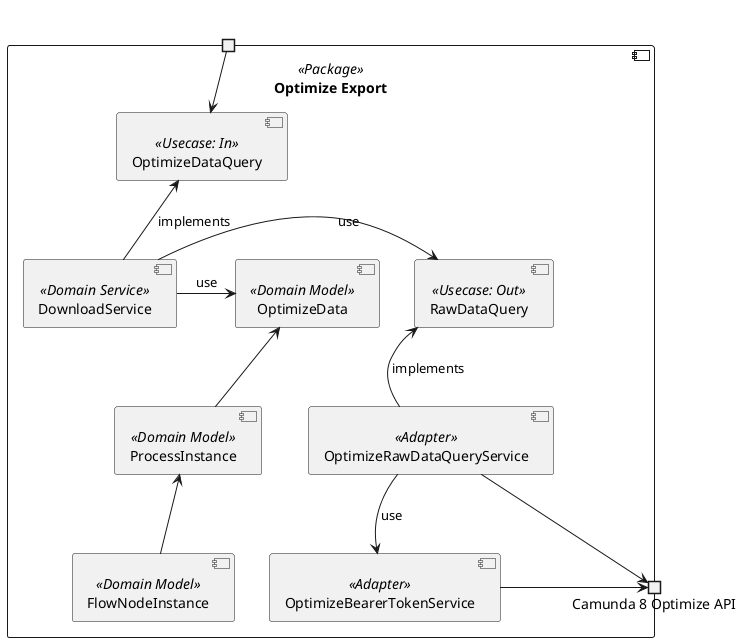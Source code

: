 @startuml

component "Optimize Export" <<Package>> {

    portin " " as inputPort

    ' Usecase
    component OptimizeDataQuery <<Usecase: In>>
    component RawDataQuery <<Usecase: Out>>

    ' Domain
    ' Domain Model
    component OptimizeData <<Domain Model>>
    component ProcessInstance <<Domain Model>>
    component FlowNodeInstance <<Domain Model>>

    OptimizeData <-- ProcessInstance
    ProcessInstance <-- FlowNodeInstance

    ' Domain Service
    component DownloadService <<Domain Service>>

    OptimizeDataQuery <-- DownloadService : implements
    DownloadService -> OptimizeData : use
    DownloadService -> RawDataQuery : use

    ' Adapter
    component OptimizeRawDataQueryService <<Adapter>>
    component OptimizeBearerTokenService <<Adapter>>

    inputPort --> OptimizeDataQuery

    RawDataQuery <-- OptimizeRawDataQueryService : implements
    OptimizeRawDataQueryService --> OptimizeBearerTokenService : use

    portout "Camunda 8 Optimize API" as optimizeRestApi

    OptimizeRawDataQueryService --> optimizeRestApi
    OptimizeBearerTokenService --> optimizeRestApi
}

@enduml